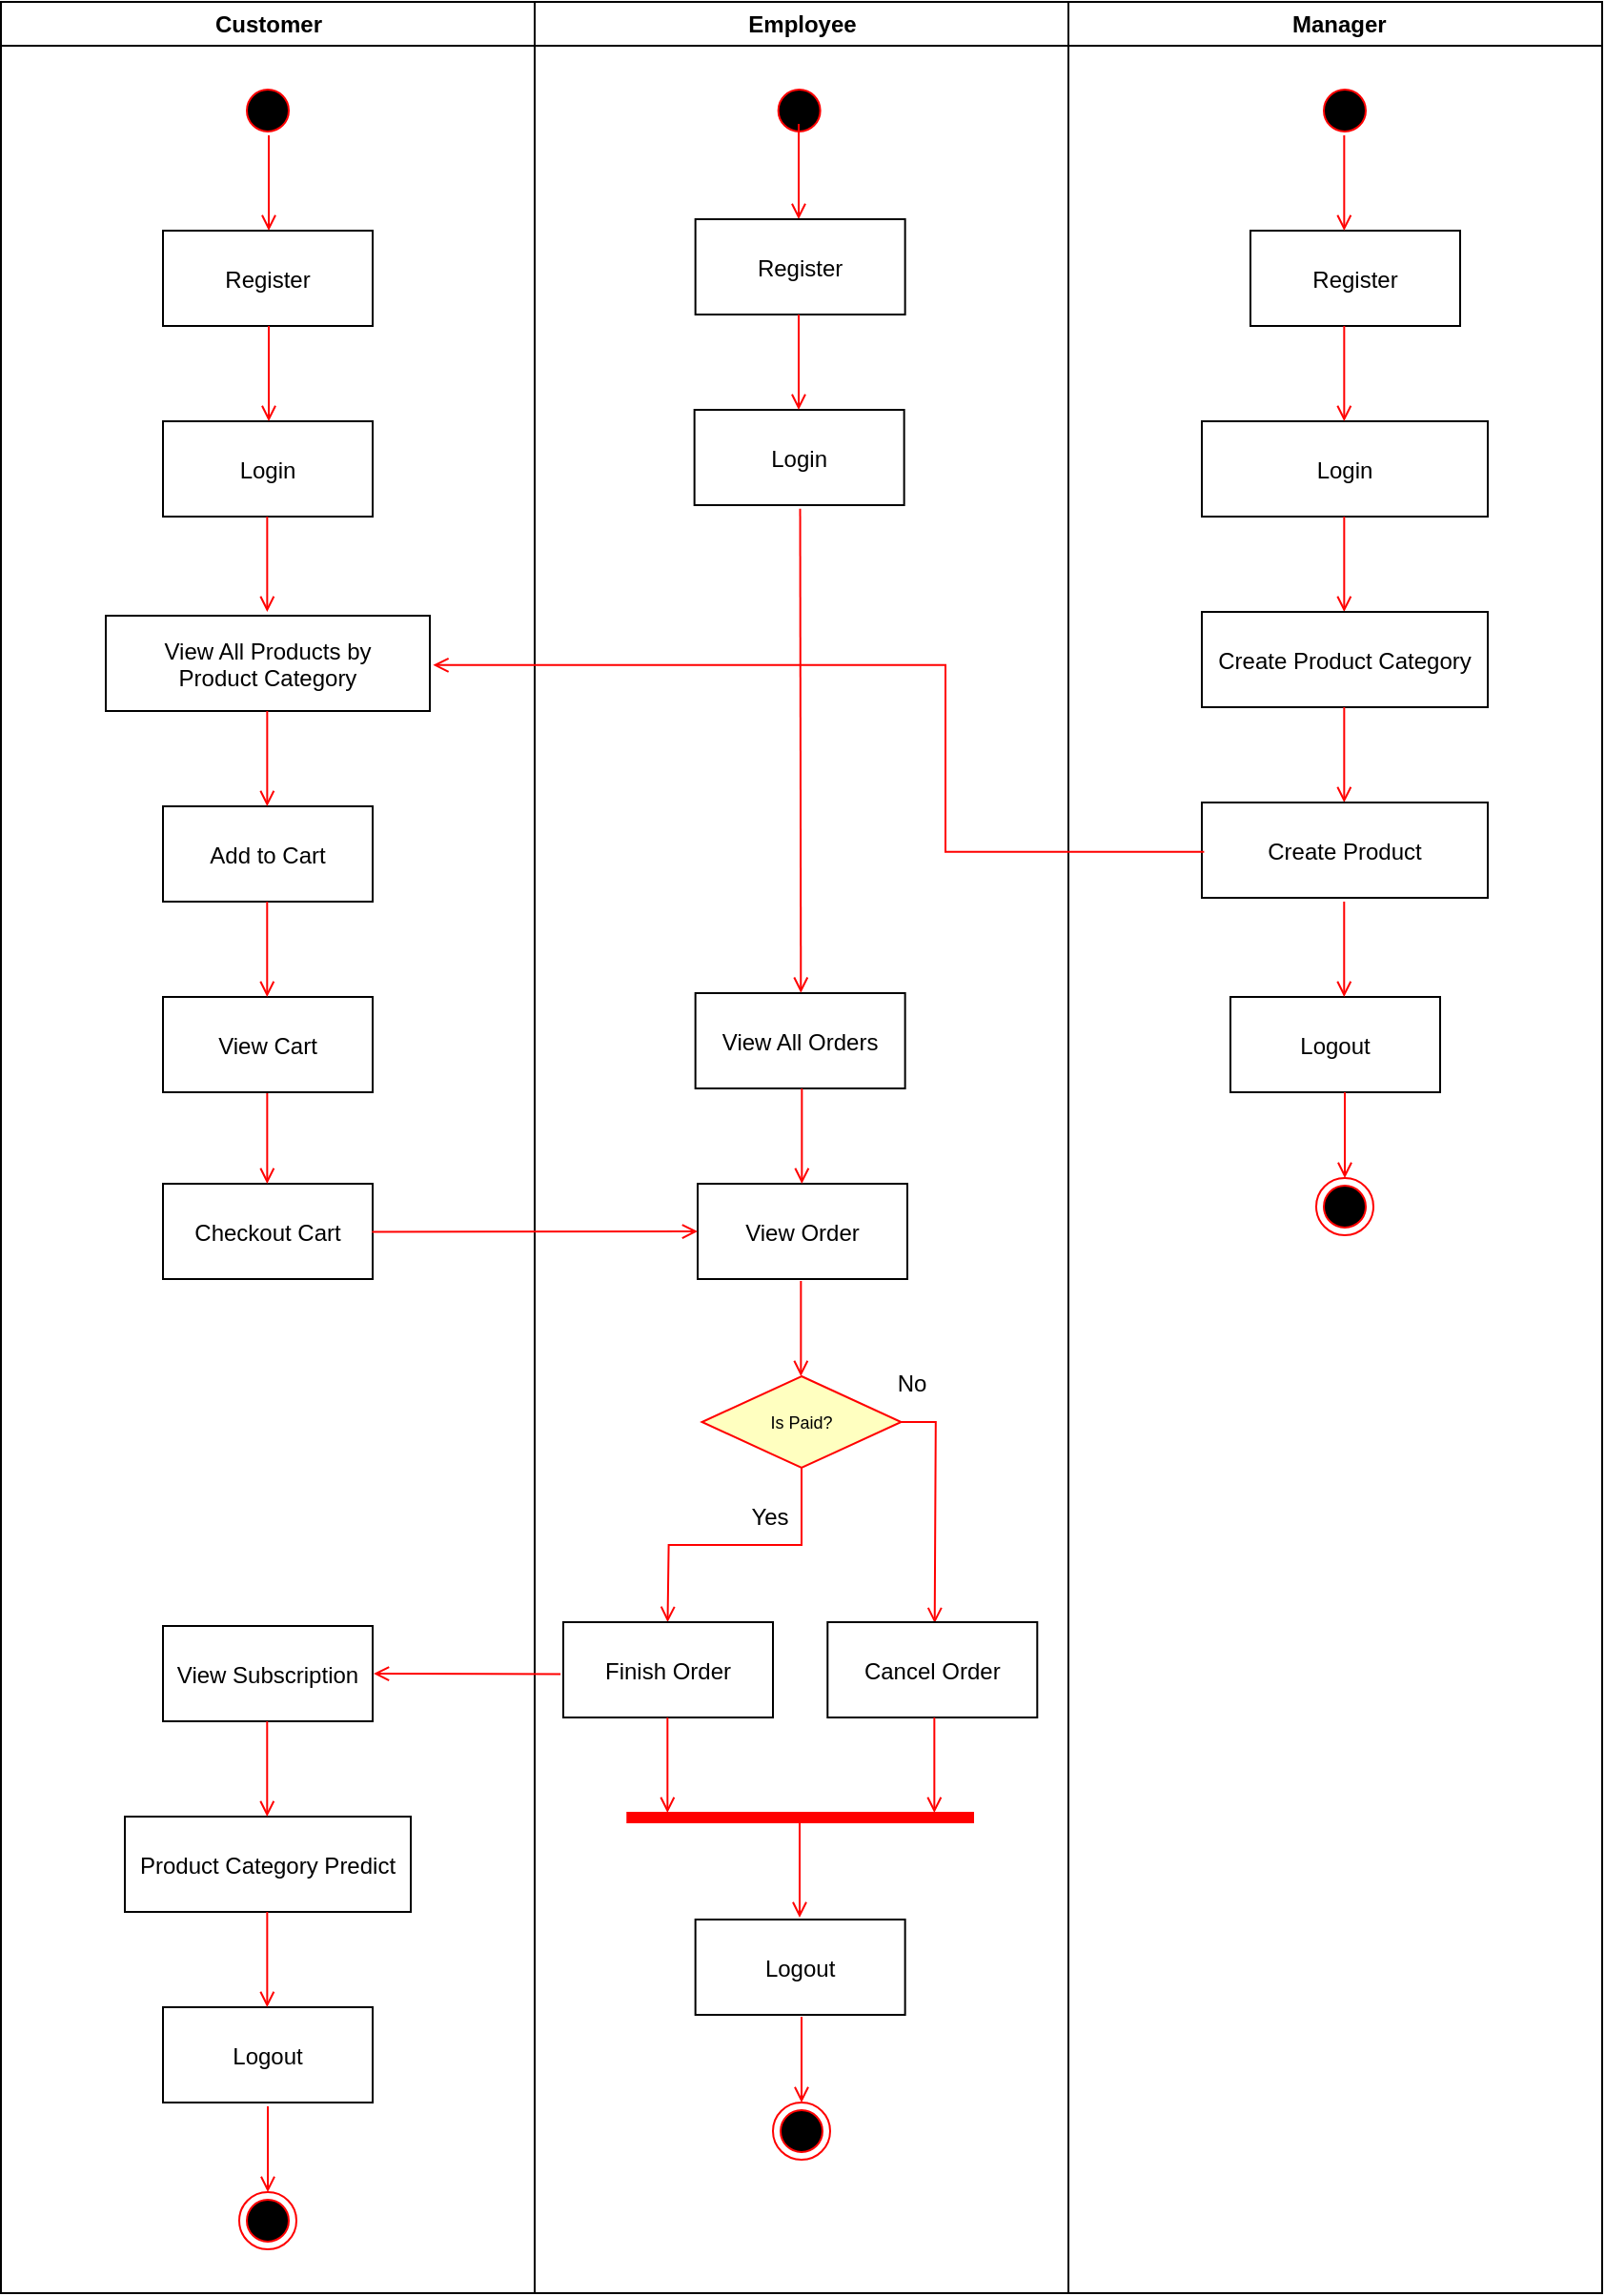<mxfile version="21.0.6" type="device"><diagram name="Page-1" id="e7e014a7-5840-1c2e-5031-d8a46d1fe8dd"><mxGraphModel dx="1651" dy="849" grid="1" gridSize="10" guides="1" tooltips="1" connect="1" arrows="1" fold="1" page="1" pageScale="1" pageWidth="1600" pageHeight="1200" background="none" math="0" shadow="0"><root><mxCell id="0"/><mxCell id="1" parent="0"/><mxCell id="2" value="Customer" style="swimlane;whiteSpace=wrap" parent="1" vertex="1"><mxGeometry x="164.5" y="128" width="280" height="1202" as="geometry"/></mxCell><mxCell id="5" value="" style="ellipse;shape=startState;fillColor=#000000;strokeColor=#ff0000;" parent="2" vertex="1"><mxGeometry x="125" y="42" width="30" height="30" as="geometry"/></mxCell><mxCell id="7" value="Register" style="" parent="2" vertex="1"><mxGeometry x="85" y="120" width="110" height="50" as="geometry"/></mxCell><mxCell id="5TXOa_c3IPSiH8Rr8-Jn-51" value="" style="endArrow=open;strokeColor=#FF0000;endFill=1;rounded=0" parent="2" edge="1"><mxGeometry relative="1" as="geometry"><mxPoint x="140.5" y="70" as="sourcePoint"/><mxPoint x="140.5" y="120" as="targetPoint"/></mxGeometry></mxCell><mxCell id="5TXOa_c3IPSiH8Rr8-Jn-67" value="Login" style="" parent="2" vertex="1"><mxGeometry x="85" y="220" width="110" height="50" as="geometry"/></mxCell><mxCell id="5TXOa_c3IPSiH8Rr8-Jn-68" value="" style="endArrow=open;strokeColor=#FF0000;endFill=1;rounded=0" parent="2" edge="1"><mxGeometry relative="1" as="geometry"><mxPoint x="140.5" y="170" as="sourcePoint"/><mxPoint x="140.5" y="220" as="targetPoint"/></mxGeometry></mxCell><mxCell id="5TXOa_c3IPSiH8Rr8-Jn-69" value="View All Products by &#10;Product Category" style="" parent="2" vertex="1"><mxGeometry x="55" y="322" width="170" height="50" as="geometry"/></mxCell><mxCell id="5TXOa_c3IPSiH8Rr8-Jn-70" value="Add to Cart" style="" parent="2" vertex="1"><mxGeometry x="85" y="422" width="110" height="50" as="geometry"/></mxCell><mxCell id="5TXOa_c3IPSiH8Rr8-Jn-71" value="" style="endArrow=open;strokeColor=#FF0000;endFill=1;rounded=0" parent="2" edge="1"><mxGeometry relative="1" as="geometry"><mxPoint x="139.67" y="372" as="sourcePoint"/><mxPoint x="139.67" y="422" as="targetPoint"/></mxGeometry></mxCell><mxCell id="5TXOa_c3IPSiH8Rr8-Jn-72" value="Checkout Cart" style="" parent="2" vertex="1"><mxGeometry x="85" y="620" width="110" height="50" as="geometry"/></mxCell><mxCell id="5TXOa_c3IPSiH8Rr8-Jn-73" value="" style="endArrow=open;strokeColor=#FF0000;endFill=1;rounded=0" parent="2" edge="1"><mxGeometry relative="1" as="geometry"><mxPoint x="139.67" y="270" as="sourcePoint"/><mxPoint x="139.67" y="320" as="targetPoint"/></mxGeometry></mxCell><mxCell id="5TXOa_c3IPSiH8Rr8-Jn-74" value="" style="endArrow=open;strokeColor=#FF0000;endFill=1;rounded=0" parent="2" edge="1"><mxGeometry relative="1" as="geometry"><mxPoint x="139.67" y="570" as="sourcePoint"/><mxPoint x="139.67" y="620" as="targetPoint"/></mxGeometry></mxCell><mxCell id="5TXOa_c3IPSiH8Rr8-Jn-100" value="Product Category Predict" style="" parent="2" vertex="1"><mxGeometry x="65" y="952" width="150" height="50" as="geometry"/></mxCell><mxCell id="5TXOa_c3IPSiH8Rr8-Jn-105" value="Logout" style="" parent="2" vertex="1"><mxGeometry x="85" y="1052" width="110" height="50" as="geometry"/></mxCell><mxCell id="5TXOa_c3IPSiH8Rr8-Jn-106" value="" style="endArrow=open;strokeColor=#FF0000;endFill=1;rounded=0" parent="2" edge="1"><mxGeometry relative="1" as="geometry"><mxPoint x="139.67" y="1002" as="sourcePoint"/><mxPoint x="139.67" y="1052" as="targetPoint"/></mxGeometry></mxCell><mxCell id="5TXOa_c3IPSiH8Rr8-Jn-135" value="View Subscription" style="" parent="2" vertex="1"><mxGeometry x="85" y="852" width="110" height="50" as="geometry"/></mxCell><mxCell id="5TXOa_c3IPSiH8Rr8-Jn-136" value="" style="endArrow=open;strokeColor=#FF0000;endFill=1;rounded=0" parent="2" edge="1"><mxGeometry relative="1" as="geometry"><mxPoint x="139.64" y="902" as="sourcePoint"/><mxPoint x="139.64" y="952" as="targetPoint"/></mxGeometry></mxCell><mxCell id="5TXOa_c3IPSiH8Rr8-Jn-138" value="View Cart" style="" parent="2" vertex="1"><mxGeometry x="85" y="522" width="110" height="50" as="geometry"/></mxCell><mxCell id="5TXOa_c3IPSiH8Rr8-Jn-139" value="" style="endArrow=open;strokeColor=#FF0000;endFill=1;rounded=0" parent="2" edge="1"><mxGeometry relative="1" as="geometry"><mxPoint x="139.64" y="472" as="sourcePoint"/><mxPoint x="139.64" y="522" as="targetPoint"/></mxGeometry></mxCell><mxCell id="3" value="Employee" style="swimlane;whiteSpace=wrap" parent="1" vertex="1"><mxGeometry x="444.5" y="128" width="280" height="1202" as="geometry"/></mxCell><mxCell id="13" value="" style="ellipse;shape=startState;fillColor=#000000;strokeColor=#ff0000;" parent="3" vertex="1"><mxGeometry x="123.82" y="42" width="30" height="30" as="geometry"/></mxCell><mxCell id="16" value="Login" style="" parent="3" vertex="1"><mxGeometry x="83.82" y="214" width="110" height="50" as="geometry"/></mxCell><mxCell id="5TXOa_c3IPSiH8Rr8-Jn-45" value="View Order" style="" parent="3" vertex="1"><mxGeometry x="85.5" y="620" width="110" height="50" as="geometry"/></mxCell><mxCell id="5TXOa_c3IPSiH8Rr8-Jn-55" value="" style="endArrow=open;strokeColor=#FF0000;endFill=1;rounded=0" parent="3" edge="1"><mxGeometry relative="1" as="geometry"><mxPoint x="138.49" y="64" as="sourcePoint"/><mxPoint x="138.49" y="114" as="targetPoint"/></mxGeometry></mxCell><mxCell id="5TXOa_c3IPSiH8Rr8-Jn-56" value="Register" style="" parent="3" vertex="1"><mxGeometry x="84.32" y="114" width="110" height="50" as="geometry"/></mxCell><mxCell id="5TXOa_c3IPSiH8Rr8-Jn-57" value="" style="endArrow=open;strokeColor=#FF0000;endFill=1;rounded=0" parent="3" edge="1"><mxGeometry relative="1" as="geometry"><mxPoint x="138.49" y="164" as="sourcePoint"/><mxPoint x="138.49" y="214" as="targetPoint"/></mxGeometry></mxCell><mxCell id="5TXOa_c3IPSiH8Rr8-Jn-81" value="" style="endArrow=open;strokeColor=#FF0000;endFill=1;rounded=0;exitX=0.5;exitY=1;exitDx=0;exitDy=0;edgeStyle=orthogonalEdgeStyle;" parent="3" source="5TXOa_c3IPSiH8Rr8-Jn-86" edge="1"><mxGeometry relative="1" as="geometry"><mxPoint x="69.67" y="800" as="sourcePoint"/><mxPoint x="69.75" y="850" as="targetPoint"/></mxGeometry></mxCell><mxCell id="5TXOa_c3IPSiH8Rr8-Jn-90" value="Finish Order" style="" parent="3" vertex="1"><mxGeometry x="15.0" y="850" width="110" height="50" as="geometry"/></mxCell><mxCell id="5TXOa_c3IPSiH8Rr8-Jn-86" value="Is Paid?" style="rhombus;fillColor=#ffffc0;strokeColor=#ff0000;fontSize=9;" parent="3" vertex="1"><mxGeometry x="87.75" y="721" width="104.5" height="48" as="geometry"/></mxCell><mxCell id="5TXOa_c3IPSiH8Rr8-Jn-87" value="Yes" style="text;html=1;strokeColor=none;fillColor=none;align=center;verticalAlign=middle;whiteSpace=wrap;rounded=0;" parent="3" vertex="1"><mxGeometry x="93.65" y="780" width="60" height="30" as="geometry"/></mxCell><mxCell id="5TXOa_c3IPSiH8Rr8-Jn-95" value="" style="endArrow=open;strokeColor=#FF0000;endFill=1;rounded=0;exitX=1;exitY=0.5;exitDx=0;exitDy=0;edgeStyle=orthogonalEdgeStyle;entryX=0.511;entryY=0.011;entryDx=0;entryDy=0;entryPerimeter=0;" parent="3" source="5TXOa_c3IPSiH8Rr8-Jn-86" edge="1"><mxGeometry relative="1" as="geometry"><mxPoint x="134.95" y="745" as="sourcePoint"/><mxPoint x="209.86" y="850.55" as="targetPoint"/></mxGeometry></mxCell><mxCell id="5TXOa_c3IPSiH8Rr8-Jn-82" value="Cancel Order" style="" parent="3" vertex="1"><mxGeometry x="153.65" y="850" width="110" height="50" as="geometry"/></mxCell><mxCell id="5TXOa_c3IPSiH8Rr8-Jn-98" value="" style="endArrow=open;strokeColor=#FF0000;endFill=1;rounded=0" parent="3" edge="1"><mxGeometry relative="1" as="geometry"><mxPoint x="139.67" y="671" as="sourcePoint"/><mxPoint x="139.67" y="721" as="targetPoint"/></mxGeometry></mxCell><mxCell id="5TXOa_c3IPSiH8Rr8-Jn-88" value="No" style="text;html=1;strokeColor=none;fillColor=none;align=center;verticalAlign=middle;whiteSpace=wrap;rounded=0;" parent="3" vertex="1"><mxGeometry x="165.5" y="710" width="64.5" height="30" as="geometry"/></mxCell><mxCell id="5TXOa_c3IPSiH8Rr8-Jn-109" value="" style="endArrow=open;strokeColor=#FF0000;endFill=1;rounded=0" parent="3" edge="1"><mxGeometry relative="1" as="geometry"><mxPoint x="69.67" y="900" as="sourcePoint"/><mxPoint x="69.67" y="950" as="targetPoint"/></mxGeometry></mxCell><mxCell id="5TXOa_c3IPSiH8Rr8-Jn-110" value="Logout" style="" parent="3" vertex="1"><mxGeometry x="84.32" y="1006" width="110" height="50" as="geometry"/></mxCell><mxCell id="5TXOa_c3IPSiH8Rr8-Jn-111" value="" style="endArrow=open;strokeColor=#FF0000;endFill=1;rounded=0" parent="3" edge="1"><mxGeometry relative="1" as="geometry"><mxPoint x="209.67" y="900" as="sourcePoint"/><mxPoint x="209.67" y="950" as="targetPoint"/></mxGeometry></mxCell><mxCell id="5TXOa_c3IPSiH8Rr8-Jn-112" value="" style="whiteSpace=wrap;strokeColor=#FF0000;fillColor=#FF0000;direction=south;" parent="3" vertex="1"><mxGeometry x="48.65" y="950" width="181.35" height="5" as="geometry"/></mxCell><mxCell id="5TXOa_c3IPSiH8Rr8-Jn-115" value="" style="endArrow=open;strokeColor=#FF0000;endFill=1;rounded=0" parent="3" edge="1"><mxGeometry relative="1" as="geometry"><mxPoint x="138.99" y="955" as="sourcePoint"/><mxPoint x="138.99" y="1005" as="targetPoint"/></mxGeometry></mxCell><mxCell id="5TXOa_c3IPSiH8Rr8-Jn-116" value="View All Orders" style="" parent="3" vertex="1"><mxGeometry x="84.32" y="520" width="110" height="50" as="geometry"/></mxCell><mxCell id="5TXOa_c3IPSiH8Rr8-Jn-117" value="" style="endArrow=open;strokeColor=#FF0000;endFill=1;rounded=0;entryX=0.503;entryY=-0.002;entryDx=0;entryDy=0;entryPerimeter=0;exitX=0.504;exitY=1.037;exitDx=0;exitDy=0;exitPerimeter=0;" parent="3" source="16" target="5TXOa_c3IPSiH8Rr8-Jn-116" edge="1"><mxGeometry relative="1" as="geometry"><mxPoint x="138.99" y="360" as="sourcePoint"/><mxPoint x="138.99" y="410" as="targetPoint"/></mxGeometry></mxCell><mxCell id="5TXOa_c3IPSiH8Rr8-Jn-119" value="" style="endArrow=open;strokeColor=#FF0000;endFill=1;rounded=0" parent="3" edge="1"><mxGeometry relative="1" as="geometry"><mxPoint x="140.17" y="570" as="sourcePoint"/><mxPoint x="140.17" y="620" as="targetPoint"/></mxGeometry></mxCell><mxCell id="4" value=" Manager" style="swimlane;whiteSpace=wrap" parent="1" vertex="1"><mxGeometry x="724.5" y="128" width="280" height="1202" as="geometry"/></mxCell><mxCell id="5TXOa_c3IPSiH8Rr8-Jn-58" value="Register" style="" parent="4" vertex="1"><mxGeometry x="95.5" y="120" width="110" height="50" as="geometry"/></mxCell><mxCell id="5TXOa_c3IPSiH8Rr8-Jn-59" value="" style="ellipse;shape=startState;fillColor=#000000;strokeColor=#ff0000;" parent="4" vertex="1"><mxGeometry x="130" y="42" width="30" height="30" as="geometry"/></mxCell><mxCell id="5TXOa_c3IPSiH8Rr8-Jn-60" value="" style="endArrow=open;strokeColor=#FF0000;endFill=1;rounded=0" parent="4" edge="1"><mxGeometry relative="1" as="geometry"><mxPoint x="144.67" y="70" as="sourcePoint"/><mxPoint x="144.67" y="120" as="targetPoint"/></mxGeometry></mxCell><mxCell id="5TXOa_c3IPSiH8Rr8-Jn-61" value="Login" style="" parent="4" vertex="1"><mxGeometry x="70" y="220" width="150" height="50" as="geometry"/></mxCell><mxCell id="5TXOa_c3IPSiH8Rr8-Jn-62" value="" style="endArrow=open;strokeColor=#FF0000;endFill=1;rounded=0" parent="4" edge="1"><mxGeometry relative="1" as="geometry"><mxPoint x="144.67" y="170" as="sourcePoint"/><mxPoint x="144.67" y="220" as="targetPoint"/></mxGeometry></mxCell><mxCell id="5TXOa_c3IPSiH8Rr8-Jn-64" value="" style="endArrow=open;strokeColor=#FF0000;endFill=1;rounded=0" parent="4" edge="1"><mxGeometry relative="1" as="geometry"><mxPoint x="144.67" y="270" as="sourcePoint"/><mxPoint x="144.67" y="320" as="targetPoint"/></mxGeometry></mxCell><mxCell id="5TXOa_c3IPSiH8Rr8-Jn-65" value="Create Product Category" style="" parent="4" vertex="1"><mxGeometry x="70" y="320" width="150" height="50" as="geometry"/></mxCell><mxCell id="5TXOa_c3IPSiH8Rr8-Jn-123" value="" style="endArrow=open;strokeColor=#FF0000;endFill=1;rounded=0" parent="4" edge="1"><mxGeometry relative="1" as="geometry"><mxPoint x="144.67" y="370" as="sourcePoint"/><mxPoint x="144.67" y="420" as="targetPoint"/></mxGeometry></mxCell><mxCell id="5TXOa_c3IPSiH8Rr8-Jn-124" value="Create Product" style="" parent="4" vertex="1"><mxGeometry x="70" y="420" width="150" height="50" as="geometry"/></mxCell><mxCell id="5TXOa_c3IPSiH8Rr8-Jn-140" value="Logout" style="" parent="4" vertex="1"><mxGeometry x="85" y="522" width="110" height="50" as="geometry"/></mxCell><mxCell id="5TXOa_c3IPSiH8Rr8-Jn-142" value="" style="ellipse;shape=endState;fillColor=#000000;strokeColor=#ff0000" parent="4" vertex="1"><mxGeometry x="130" y="617" width="30" height="30" as="geometry"/></mxCell><mxCell id="5TXOa_c3IPSiH8Rr8-Jn-143" value="" style="endArrow=open;strokeColor=#FF0000;endFill=1;rounded=0" parent="4" target="5TXOa_c3IPSiH8Rr8-Jn-142" edge="1"><mxGeometry relative="1" as="geometry"><mxPoint x="145" y="572" as="sourcePoint"/></mxGeometry></mxCell><mxCell id="5TXOa_c3IPSiH8Rr8-Jn-144" value="" style="endArrow=open;strokeColor=#FF0000;endFill=1;rounded=0" parent="4" edge="1"><mxGeometry relative="1" as="geometry"><mxPoint x="144.64" y="472" as="sourcePoint"/><mxPoint x="144.64" y="522" as="targetPoint"/></mxGeometry></mxCell><mxCell id="5TXOa_c3IPSiH8Rr8-Jn-76" value="" style="endArrow=open;strokeColor=#FF0000;endFill=1;rounded=0;exitX=0.997;exitY=0.504;exitDx=0;exitDy=0;exitPerimeter=0;" parent="1" source="5TXOa_c3IPSiH8Rr8-Jn-72" edge="1"><mxGeometry relative="1" as="geometry"><mxPoint x="510" y="728" as="sourcePoint"/><mxPoint x="530" y="773" as="targetPoint"/></mxGeometry></mxCell><mxCell id="5TXOa_c3IPSiH8Rr8-Jn-125" value="" style="endArrow=open;strokeColor=#FF0000;endFill=1;rounded=0;entryX=1.01;entryY=0.518;entryDx=0;entryDy=0;entryPerimeter=0;exitX=0.008;exitY=0.518;exitDx=0;exitDy=0;exitPerimeter=0;edgeStyle=orthogonalEdgeStyle;" parent="1" source="5TXOa_c3IPSiH8Rr8-Jn-124" target="5TXOa_c3IPSiH8Rr8-Jn-69" edge="1"><mxGeometry relative="1" as="geometry"><mxPoint x="790" y="570" as="sourcePoint"/><mxPoint x="879.17" y="558" as="targetPoint"/><Array as="points"><mxPoint x="660" y="574"/><mxPoint x="660" y="476"/></Array></mxGeometry></mxCell><mxCell id="5TXOa_c3IPSiH8Rr8-Jn-129" value="" style="ellipse;shape=endState;fillColor=#000000;strokeColor=#ff0000" parent="1" vertex="1"><mxGeometry x="289.5" y="1277" width="30" height="30" as="geometry"/></mxCell><mxCell id="5TXOa_c3IPSiH8Rr8-Jn-130" value="" style="endArrow=open;strokeColor=#FF0000;endFill=1;rounded=0" parent="1" target="5TXOa_c3IPSiH8Rr8-Jn-129" edge="1"><mxGeometry relative="1" as="geometry"><mxPoint x="304.5" y="1232" as="sourcePoint"/></mxGeometry></mxCell><mxCell id="5TXOa_c3IPSiH8Rr8-Jn-133" value="" style="ellipse;shape=endState;fillColor=#000000;strokeColor=#ff0000" parent="1" vertex="1"><mxGeometry x="569.5" y="1230" width="30" height="30" as="geometry"/></mxCell><mxCell id="5TXOa_c3IPSiH8Rr8-Jn-134" value="" style="endArrow=open;strokeColor=#FF0000;endFill=1;rounded=0" parent="1" target="5TXOa_c3IPSiH8Rr8-Jn-133" edge="1"><mxGeometry relative="1" as="geometry"><mxPoint x="584.5" y="1185" as="sourcePoint"/></mxGeometry></mxCell><mxCell id="5TXOa_c3IPSiH8Rr8-Jn-137" value="" style="endArrow=open;strokeColor=#FF0000;endFill=1;rounded=0;exitX=-0.013;exitY=0.546;exitDx=0;exitDy=0;exitPerimeter=0;" parent="1" source="5TXOa_c3IPSiH8Rr8-Jn-90" edge="1"><mxGeometry relative="1" as="geometry"><mxPoint x="314.14" y="1040" as="sourcePoint"/><mxPoint x="360" y="1005" as="targetPoint"/></mxGeometry></mxCell></root></mxGraphModel></diagram></mxfile>